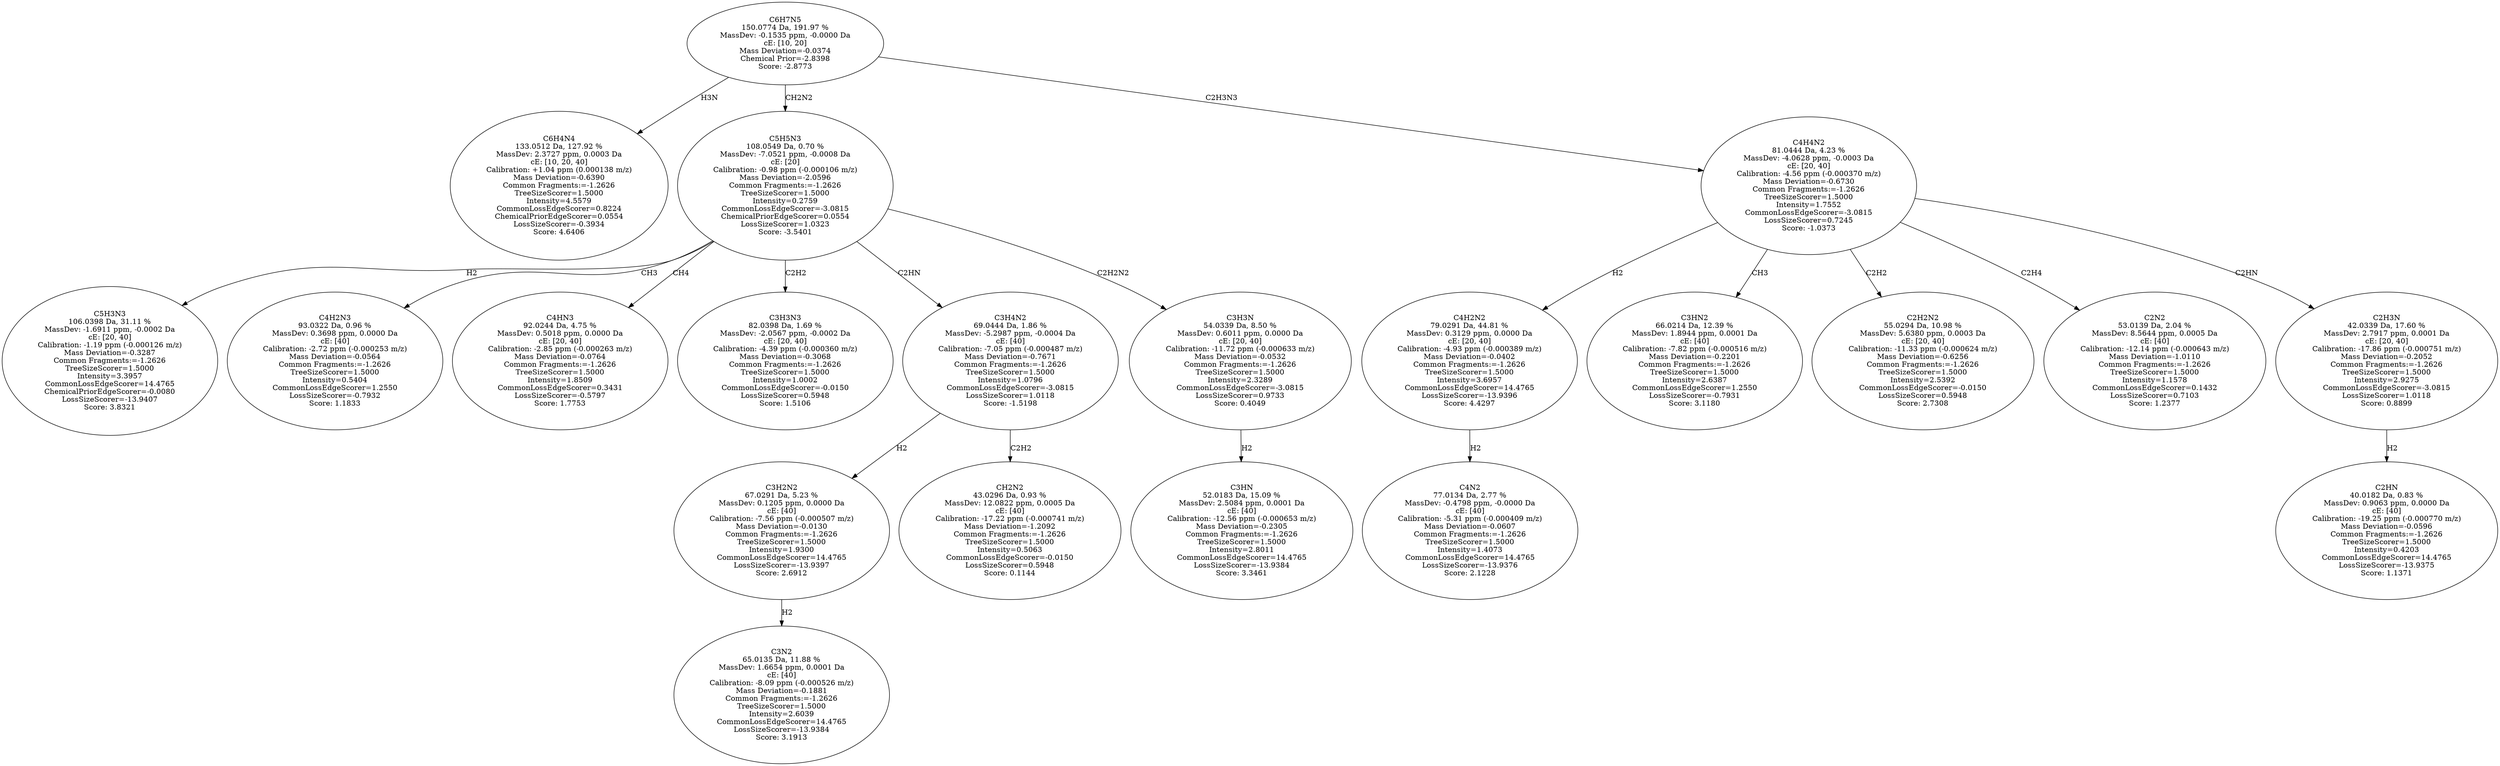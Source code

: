 strict digraph {
v1 [label="C6H4N4\n133.0512 Da, 127.92 %\nMassDev: 2.3727 ppm, 0.0003 Da\ncE: [10, 20, 40]\nCalibration: +1.04 ppm (0.000138 m/z)\nMass Deviation=-0.6390\nCommon Fragments:=-1.2626\nTreeSizeScorer=1.5000\nIntensity=4.5579\nCommonLossEdgeScorer=0.8224\nChemicalPriorEdgeScorer=0.0554\nLossSizeScorer=-0.3934\nScore: 4.6406"];
v2 [label="C5H3N3\n106.0398 Da, 31.11 %\nMassDev: -1.6911 ppm, -0.0002 Da\ncE: [20, 40]\nCalibration: -1.19 ppm (-0.000126 m/z)\nMass Deviation=-0.3287\nCommon Fragments:=-1.2626\nTreeSizeScorer=1.5000\nIntensity=3.3957\nCommonLossEdgeScorer=14.4765\nChemicalPriorEdgeScorer=-0.0080\nLossSizeScorer=-13.9407\nScore: 3.8321"];
v3 [label="C4H2N3\n93.0322 Da, 0.96 %\nMassDev: 0.3698 ppm, 0.0000 Da\ncE: [40]\nCalibration: -2.72 ppm (-0.000253 m/z)\nMass Deviation=-0.0564\nCommon Fragments:=-1.2626\nTreeSizeScorer=1.5000\nIntensity=0.5404\nCommonLossEdgeScorer=1.2550\nLossSizeScorer=-0.7932\nScore: 1.1833"];
v4 [label="C4HN3\n92.0244 Da, 4.75 %\nMassDev: 0.5018 ppm, 0.0000 Da\ncE: [20, 40]\nCalibration: -2.85 ppm (-0.000263 m/z)\nMass Deviation=-0.0764\nCommon Fragments:=-1.2626\nTreeSizeScorer=1.5000\nIntensity=1.8509\nCommonLossEdgeScorer=0.3431\nLossSizeScorer=-0.5797\nScore: 1.7753"];
v5 [label="C3H3N3\n82.0398 Da, 1.69 %\nMassDev: -2.0567 ppm, -0.0002 Da\ncE: [20, 40]\nCalibration: -4.39 ppm (-0.000360 m/z)\nMass Deviation=-0.3068\nCommon Fragments:=-1.2626\nTreeSizeScorer=1.5000\nIntensity=1.0002\nCommonLossEdgeScorer=-0.0150\nLossSizeScorer=0.5948\nScore: 1.5106"];
v6 [label="C3N2\n65.0135 Da, 11.88 %\nMassDev: 1.6654 ppm, 0.0001 Da\ncE: [40]\nCalibration: -8.09 ppm (-0.000526 m/z)\nMass Deviation=-0.1881\nCommon Fragments:=-1.2626\nTreeSizeScorer=1.5000\nIntensity=2.6039\nCommonLossEdgeScorer=14.4765\nLossSizeScorer=-13.9384\nScore: 3.1913"];
v7 [label="C3H2N2\n67.0291 Da, 5.23 %\nMassDev: 0.1205 ppm, 0.0000 Da\ncE: [40]\nCalibration: -7.56 ppm (-0.000507 m/z)\nMass Deviation=-0.0130\nCommon Fragments:=-1.2626\nTreeSizeScorer=1.5000\nIntensity=1.9300\nCommonLossEdgeScorer=14.4765\nLossSizeScorer=-13.9397\nScore: 2.6912"];
v8 [label="CH2N2\n43.0296 Da, 0.93 %\nMassDev: 12.0822 ppm, 0.0005 Da\ncE: [40]\nCalibration: -17.22 ppm (-0.000741 m/z)\nMass Deviation=-1.2092\nCommon Fragments:=-1.2626\nTreeSizeScorer=1.5000\nIntensity=0.5063\nCommonLossEdgeScorer=-0.0150\nLossSizeScorer=0.5948\nScore: 0.1144"];
v9 [label="C3H4N2\n69.0444 Da, 1.86 %\nMassDev: -5.2987 ppm, -0.0004 Da\ncE: [40]\nCalibration: -7.05 ppm (-0.000487 m/z)\nMass Deviation=-0.7671\nCommon Fragments:=-1.2626\nTreeSizeScorer=1.5000\nIntensity=1.0796\nCommonLossEdgeScorer=-3.0815\nLossSizeScorer=1.0118\nScore: -1.5198"];
v10 [label="C3HN\n52.0183 Da, 15.09 %\nMassDev: 2.5084 ppm, 0.0001 Da\ncE: [40]\nCalibration: -12.56 ppm (-0.000653 m/z)\nMass Deviation=-0.2305\nCommon Fragments:=-1.2626\nTreeSizeScorer=1.5000\nIntensity=2.8011\nCommonLossEdgeScorer=14.4765\nLossSizeScorer=-13.9384\nScore: 3.3461"];
v11 [label="C3H3N\n54.0339 Da, 8.50 %\nMassDev: 0.6011 ppm, 0.0000 Da\ncE: [20, 40]\nCalibration: -11.72 ppm (-0.000633 m/z)\nMass Deviation=-0.0532\nCommon Fragments:=-1.2626\nTreeSizeScorer=1.5000\nIntensity=2.3289\nCommonLossEdgeScorer=-3.0815\nLossSizeScorer=0.9733\nScore: 0.4049"];
v12 [label="C5H5N3\n108.0549 Da, 0.70 %\nMassDev: -7.0521 ppm, -0.0008 Da\ncE: [20]\nCalibration: -0.98 ppm (-0.000106 m/z)\nMass Deviation=-2.0596\nCommon Fragments:=-1.2626\nTreeSizeScorer=1.5000\nIntensity=0.2759\nCommonLossEdgeScorer=-3.0815\nChemicalPriorEdgeScorer=0.0554\nLossSizeScorer=1.0323\nScore: -3.5401"];
v13 [label="C4N2\n77.0134 Da, 2.77 %\nMassDev: -0.4798 ppm, -0.0000 Da\ncE: [40]\nCalibration: -5.31 ppm (-0.000409 m/z)\nMass Deviation=-0.0607\nCommon Fragments:=-1.2626\nTreeSizeScorer=1.5000\nIntensity=1.4073\nCommonLossEdgeScorer=14.4765\nLossSizeScorer=-13.9376\nScore: 2.1228"];
v14 [label="C4H2N2\n79.0291 Da, 44.81 %\nMassDev: 0.3129 ppm, 0.0000 Da\ncE: [20, 40]\nCalibration: -4.93 ppm (-0.000389 m/z)\nMass Deviation=-0.0402\nCommon Fragments:=-1.2626\nTreeSizeScorer=1.5000\nIntensity=3.6957\nCommonLossEdgeScorer=14.4765\nLossSizeScorer=-13.9396\nScore: 4.4297"];
v15 [label="C3HN2\n66.0214 Da, 12.39 %\nMassDev: 1.8944 ppm, 0.0001 Da\ncE: [40]\nCalibration: -7.82 ppm (-0.000516 m/z)\nMass Deviation=-0.2201\nCommon Fragments:=-1.2626\nTreeSizeScorer=1.5000\nIntensity=2.6387\nCommonLossEdgeScorer=1.2550\nLossSizeScorer=-0.7931\nScore: 3.1180"];
v16 [label="C2H2N2\n55.0294 Da, 10.98 %\nMassDev: 5.6380 ppm, 0.0003 Da\ncE: [20, 40]\nCalibration: -11.33 ppm (-0.000624 m/z)\nMass Deviation=-0.6256\nCommon Fragments:=-1.2626\nTreeSizeScorer=1.5000\nIntensity=2.5392\nCommonLossEdgeScorer=-0.0150\nLossSizeScorer=0.5948\nScore: 2.7308"];
v17 [label="C2N2\n53.0139 Da, 2.04 %\nMassDev: 8.5644 ppm, 0.0005 Da\ncE: [40]\nCalibration: -12.14 ppm (-0.000643 m/z)\nMass Deviation=-1.0110\nCommon Fragments:=-1.2626\nTreeSizeScorer=1.5000\nIntensity=1.1578\nCommonLossEdgeScorer=0.1432\nLossSizeScorer=0.7103\nScore: 1.2377"];
v18 [label="C2HN\n40.0182 Da, 0.83 %\nMassDev: 0.9063 ppm, 0.0000 Da\ncE: [40]\nCalibration: -19.25 ppm (-0.000770 m/z)\nMass Deviation=-0.0596\nCommon Fragments:=-1.2626\nTreeSizeScorer=1.5000\nIntensity=0.4203\nCommonLossEdgeScorer=14.4765\nLossSizeScorer=-13.9375\nScore: 1.1371"];
v19 [label="C2H3N\n42.0339 Da, 17.60 %\nMassDev: 2.7917 ppm, 0.0001 Da\ncE: [20, 40]\nCalibration: -17.86 ppm (-0.000751 m/z)\nMass Deviation=-0.2052\nCommon Fragments:=-1.2626\nTreeSizeScorer=1.5000\nIntensity=2.9275\nCommonLossEdgeScorer=-3.0815\nLossSizeScorer=1.0118\nScore: 0.8899"];
v20 [label="C4H4N2\n81.0444 Da, 4.23 %\nMassDev: -4.0628 ppm, -0.0003 Da\ncE: [20, 40]\nCalibration: -4.56 ppm (-0.000370 m/z)\nMass Deviation=-0.6730\nCommon Fragments:=-1.2626\nTreeSizeScorer=1.5000\nIntensity=1.7552\nCommonLossEdgeScorer=-3.0815\nLossSizeScorer=0.7245\nScore: -1.0373"];
v21 [label="C6H7N5\n150.0774 Da, 191.97 %\nMassDev: -0.1535 ppm, -0.0000 Da\ncE: [10, 20]\nMass Deviation=-0.0374\nChemical Prior=-2.8398\nScore: -2.8773"];
v21 -> v1 [label="H3N"];
v12 -> v2 [label="H2"];
v12 -> v3 [label="CH3"];
v12 -> v4 [label="CH4"];
v12 -> v5 [label="C2H2"];
v7 -> v6 [label="H2"];
v9 -> v7 [label="H2"];
v9 -> v8 [label="C2H2"];
v12 -> v9 [label="C2HN"];
v11 -> v10 [label="H2"];
v12 -> v11 [label="C2H2N2"];
v21 -> v12 [label="CH2N2"];
v14 -> v13 [label="H2"];
v20 -> v14 [label="H2"];
v20 -> v15 [label="CH3"];
v20 -> v16 [label="C2H2"];
v20 -> v17 [label="C2H4"];
v19 -> v18 [label="H2"];
v20 -> v19 [label="C2HN"];
v21 -> v20 [label="C2H3N3"];
}